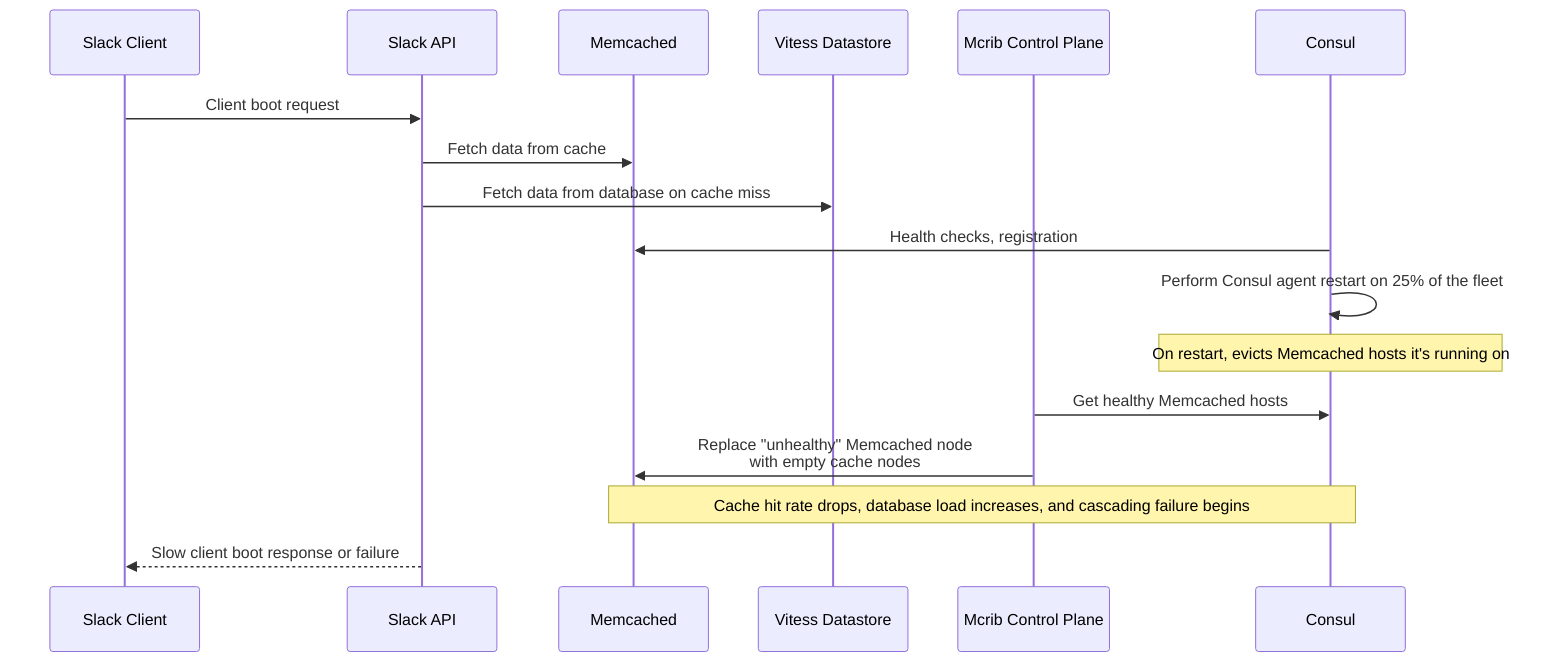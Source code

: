sequenceDiagram
    participant S as Slack Client
    participant A as Slack API
    participant MC as Memcached
    participant V as Vitess Datastore
    participant M as Mcrib Control Plane

    participant C as Consul

    S->>A: Client boot request
    A->>MC: Fetch data from cache
    A->>V: Fetch data from database on cache miss

    C->>MC: Health checks, registration

    C->>C: Perform Consul agent restart on 25% of the fleet
    note over C: On restart, evicts Memcached hosts it's running on
    M->>C: Get healthy Memcached hosts

    M->>MC: Replace "unhealthy" Memcached node<br/>with empty cache nodes

    Note over MC,C: Cache hit rate drops, database load increases, and cascading failure begins

    A-->>S: Slow client boot response or failure